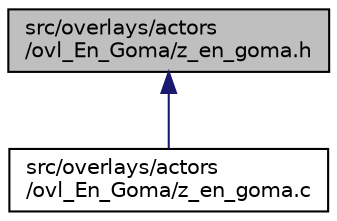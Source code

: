 digraph "src/overlays/actors/ovl_En_Goma/z_en_goma.h"
{
 // LATEX_PDF_SIZE
  edge [fontname="Helvetica",fontsize="10",labelfontname="Helvetica",labelfontsize="10"];
  node [fontname="Helvetica",fontsize="10",shape=record];
  Node1 [label="src/overlays/actors\l/ovl_En_Goma/z_en_goma.h",height=0.2,width=0.4,color="black", fillcolor="grey75", style="filled", fontcolor="black",tooltip=" "];
  Node1 -> Node2 [dir="back",color="midnightblue",fontsize="10",style="solid",fontname="Helvetica"];
  Node2 [label="src/overlays/actors\l/ovl_En_Goma/z_en_goma.c",height=0.2,width=0.4,color="black", fillcolor="white", style="filled",URL="$db/dd3/z__en__goma_8c.html",tooltip=" "];
}
